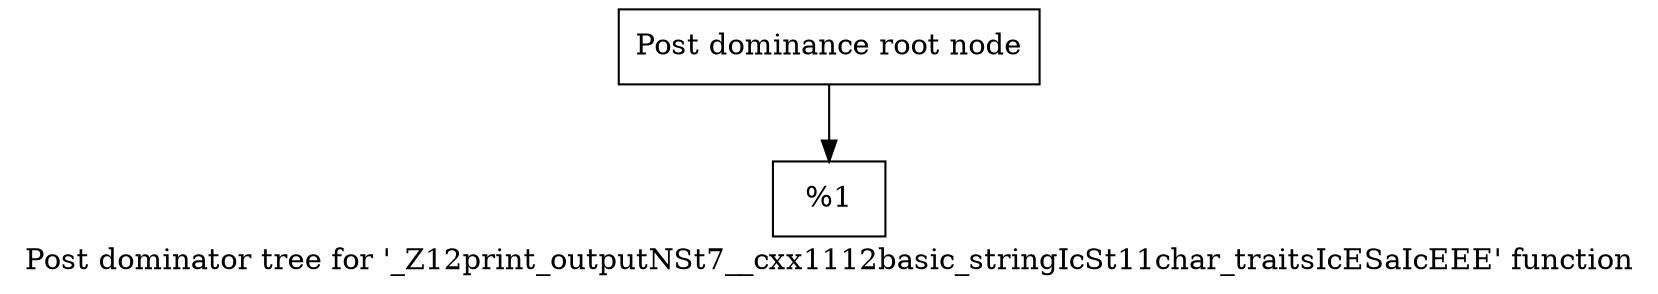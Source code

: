 digraph "Post dominator tree for '_Z12print_outputNSt7__cxx1112basic_stringIcSt11char_traitsIcESaIcEEE' function" {
	label="Post dominator tree for '_Z12print_outputNSt7__cxx1112basic_stringIcSt11char_traitsIcESaIcEEE' function";

	Node0x27675c0 [shape=record,label="{Post dominance root node}"];
	Node0x27675c0 -> Node0x275e350;
	Node0x275e350 [shape=record,label="{%1}"];
}
